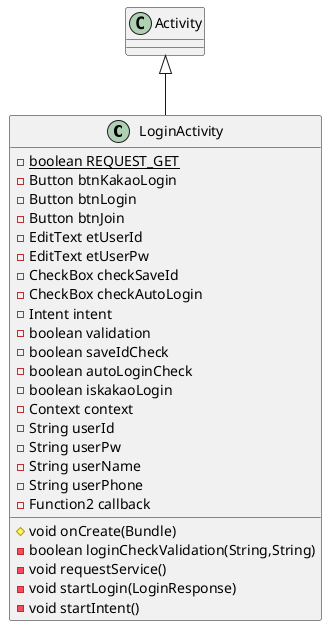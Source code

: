 @startuml
class LoginActivity {
- {static} boolean REQUEST_GET
- Button btnKakaoLogin
- Button btnLogin
- Button btnJoin
- EditText etUserId
- EditText etUserPw
- CheckBox checkSaveId
- CheckBox checkAutoLogin
- Intent intent
- boolean validation
- boolean saveIdCheck
- boolean autoLoginCheck
- boolean iskakaoLogin
- Context context
- String userId
- String userPw
- String userName
- String userPhone
- Function2 callback
# void onCreate(Bundle)
- boolean loginCheckValidation(String,String)
- void requestService()
- void startLogin(LoginResponse)
- void startIntent()
}


Activity <|-- LoginActivity
@enduml